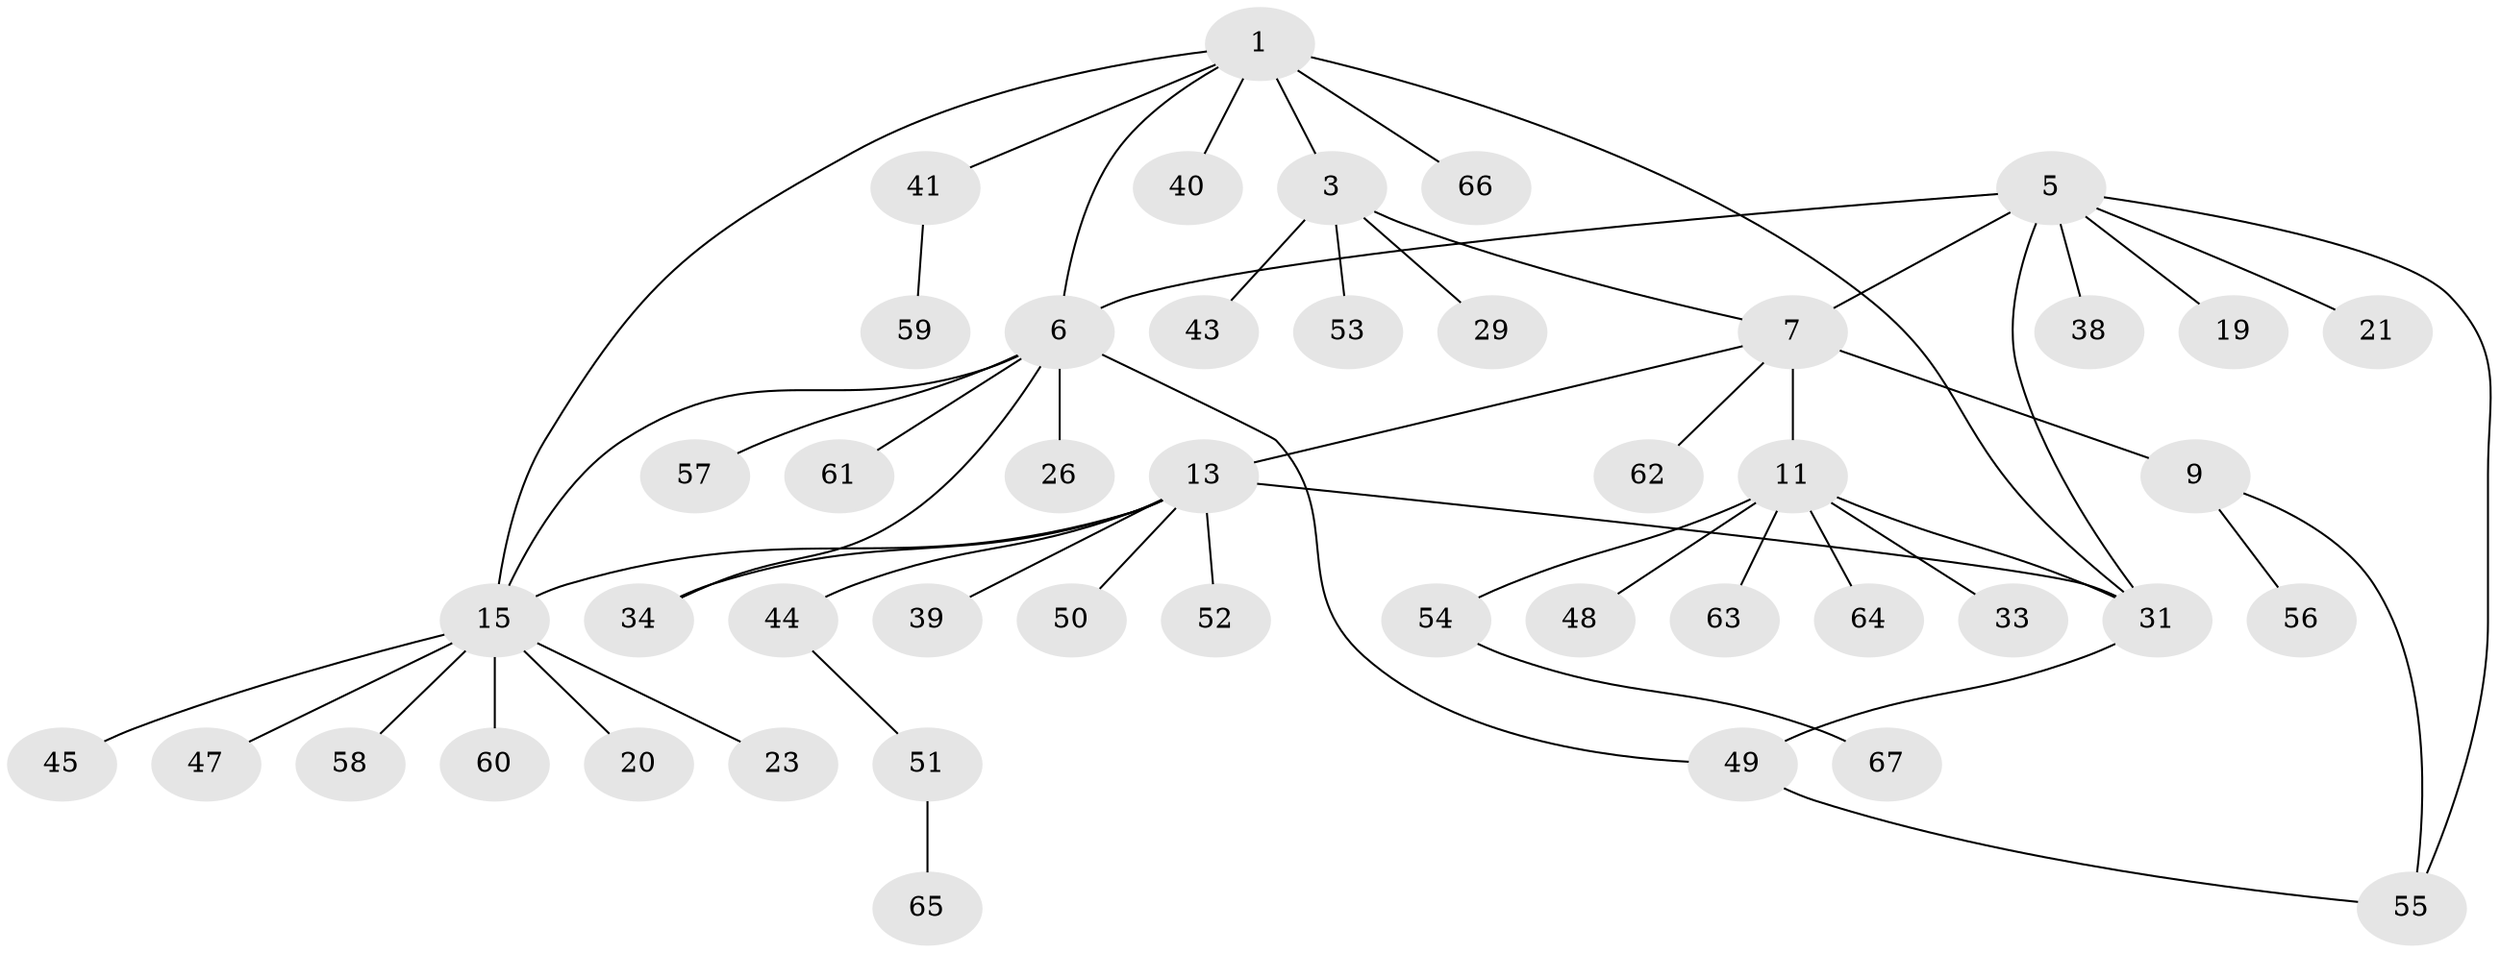 // original degree distribution, {8: 0.04477611940298507, 3: 0.11940298507462686, 5: 0.05970149253731343, 6: 0.014925373134328358, 7: 0.029850746268656716, 4: 0.014925373134328358, 10: 0.014925373134328358, 2: 0.22388059701492538, 1: 0.47761194029850745}
// Generated by graph-tools (version 1.1) at 2025/58/03/04/25 21:58:40]
// undirected, 46 vertices, 55 edges
graph export_dot {
graph [start="1"]
  node [color=gray90,style=filled];
  1;
  3 [super="+2"];
  5;
  6 [super="+4"];
  7;
  9 [super="+8"];
  11;
  13;
  15 [super="+14"];
  19;
  20;
  21;
  23;
  26;
  29;
  31 [super="+24+12"];
  33;
  34;
  38;
  39 [super="+22"];
  40 [super="+32+36"];
  41 [super="+30"];
  43 [super="+37"];
  44;
  45;
  47 [super="+25"];
  48;
  49 [super="+35+18"];
  50;
  51;
  52;
  53 [super="+28"];
  54 [super="+27"];
  55 [super="+42+46"];
  56;
  57;
  58;
  59;
  60;
  61;
  62;
  63;
  64;
  65;
  66 [super="+16"];
  67;
  1 -- 3 [weight=2];
  1 -- 6;
  1 -- 15;
  1 -- 40;
  1 -- 66;
  1 -- 31;
  1 -- 41;
  3 -- 29;
  3 -- 7;
  3 -- 53;
  3 -- 43;
  5 -- 6 [weight=2];
  5 -- 7;
  5 -- 19;
  5 -- 21;
  5 -- 38;
  5 -- 55;
  5 -- 31;
  6 -- 15;
  6 -- 34;
  6 -- 57;
  6 -- 26;
  6 -- 61;
  6 -- 49;
  7 -- 9 [weight=2];
  7 -- 11;
  7 -- 13;
  7 -- 62;
  9 -- 56;
  9 -- 55;
  11 -- 33;
  11 -- 48;
  11 -- 63;
  11 -- 64;
  11 -- 31 [weight=2];
  11 -- 54;
  13 -- 15 [weight=2];
  13 -- 31 [weight=2];
  13 -- 34;
  13 -- 44;
  13 -- 50;
  13 -- 52;
  13 -- 39;
  15 -- 23;
  15 -- 60;
  15 -- 45;
  15 -- 20;
  15 -- 58;
  15 -- 47;
  31 -- 49;
  41 -- 59;
  44 -- 51;
  49 -- 55;
  51 -- 65;
  54 -- 67;
}
